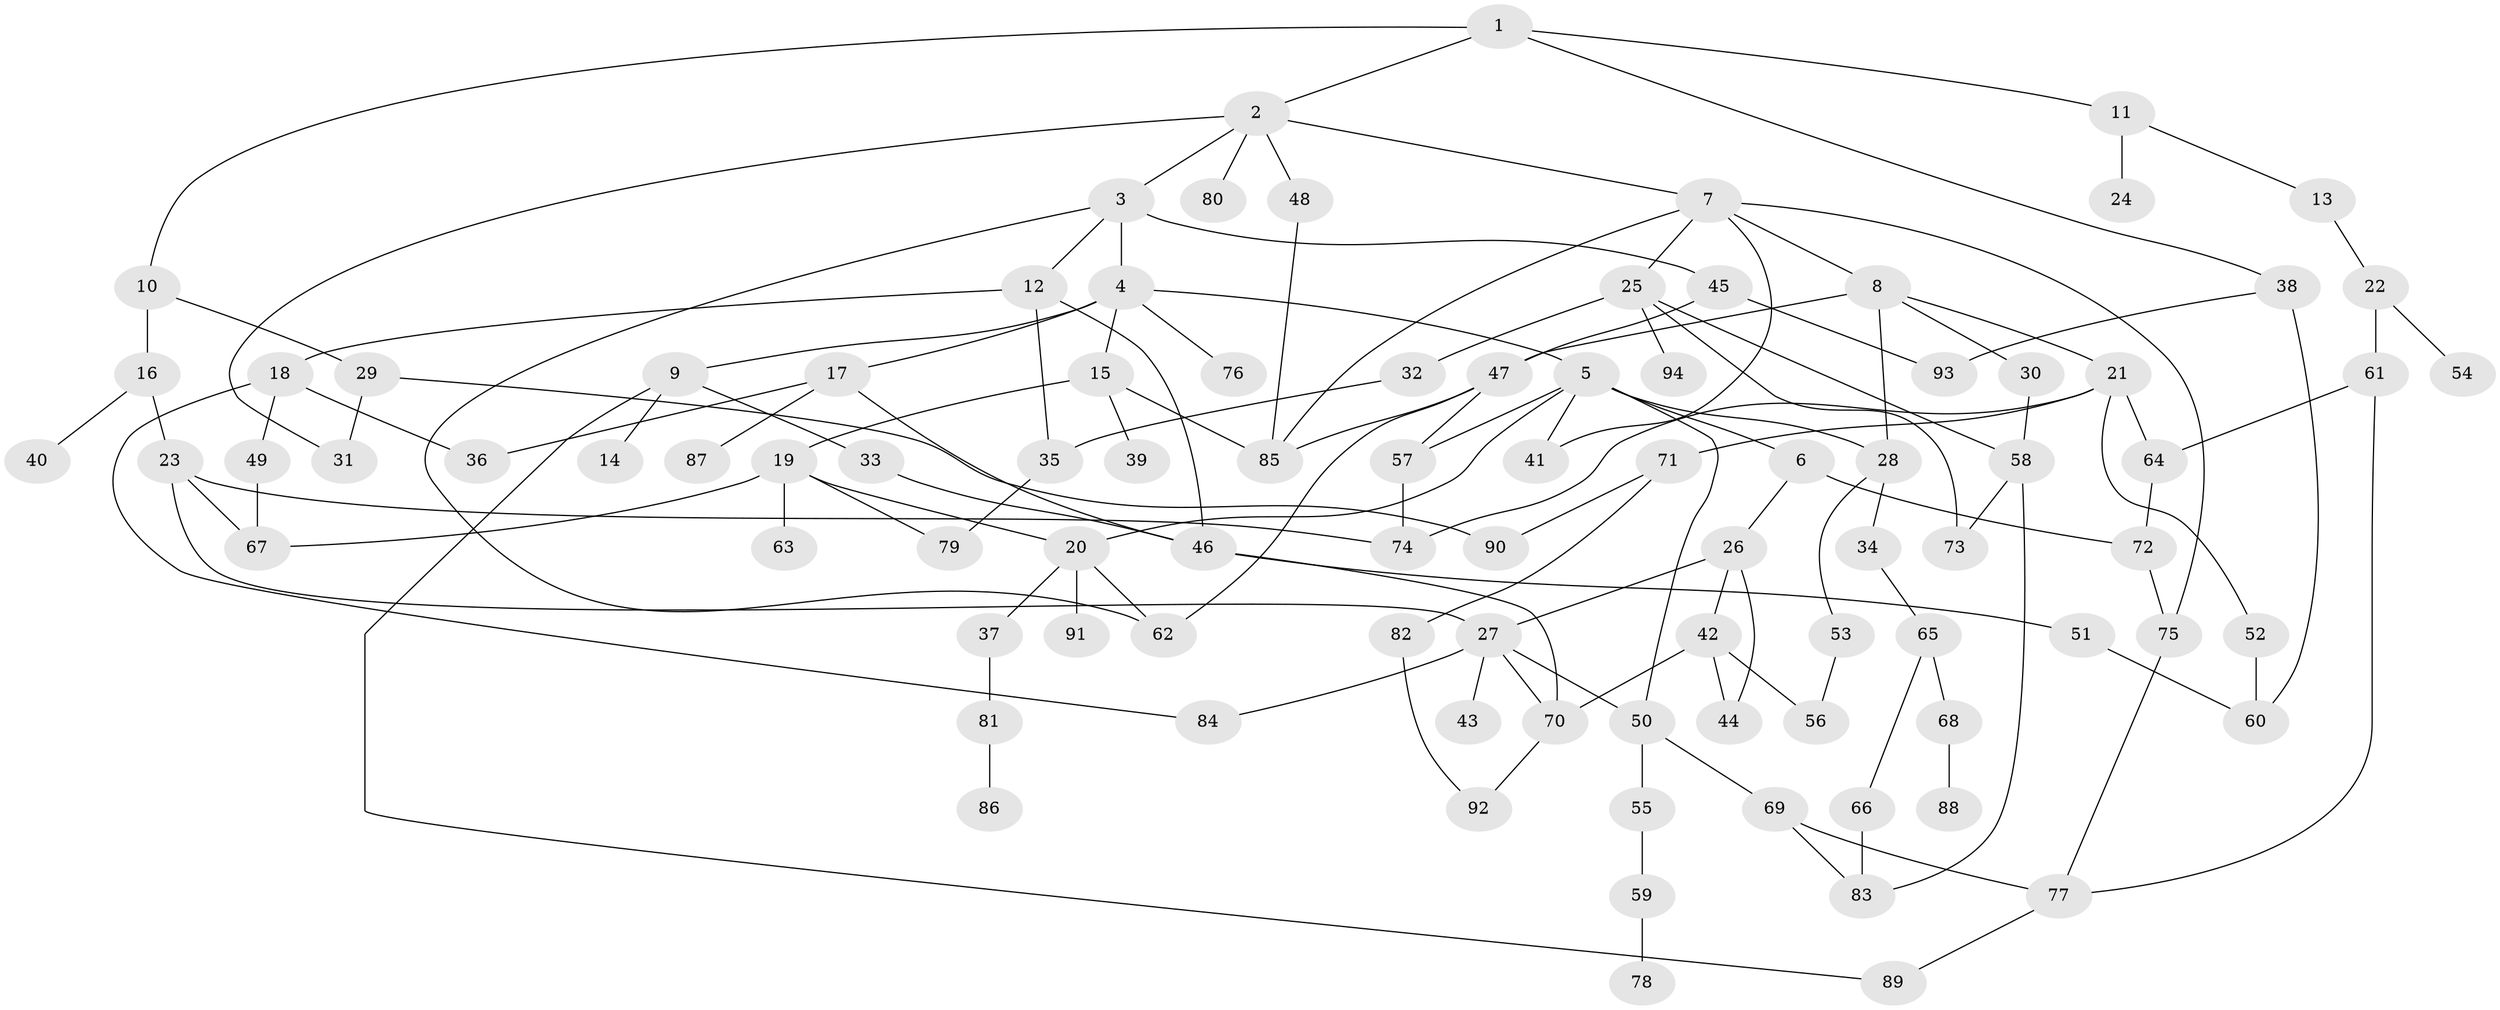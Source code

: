 // coarse degree distribution, {4: 0.16923076923076924, 9: 0.03076923076923077, 8: 0.03076923076923077, 7: 0.015384615384615385, 5: 0.06153846153846154, 3: 0.16923076923076924, 2: 0.27692307692307694, 6: 0.06153846153846154, 1: 0.18461538461538463}
// Generated by graph-tools (version 1.1) at 2025/51/02/27/25 19:51:37]
// undirected, 94 vertices, 135 edges
graph export_dot {
graph [start="1"]
  node [color=gray90,style=filled];
  1;
  2;
  3;
  4;
  5;
  6;
  7;
  8;
  9;
  10;
  11;
  12;
  13;
  14;
  15;
  16;
  17;
  18;
  19;
  20;
  21;
  22;
  23;
  24;
  25;
  26;
  27;
  28;
  29;
  30;
  31;
  32;
  33;
  34;
  35;
  36;
  37;
  38;
  39;
  40;
  41;
  42;
  43;
  44;
  45;
  46;
  47;
  48;
  49;
  50;
  51;
  52;
  53;
  54;
  55;
  56;
  57;
  58;
  59;
  60;
  61;
  62;
  63;
  64;
  65;
  66;
  67;
  68;
  69;
  70;
  71;
  72;
  73;
  74;
  75;
  76;
  77;
  78;
  79;
  80;
  81;
  82;
  83;
  84;
  85;
  86;
  87;
  88;
  89;
  90;
  91;
  92;
  93;
  94;
  1 -- 2;
  1 -- 10;
  1 -- 11;
  1 -- 38;
  2 -- 3;
  2 -- 7;
  2 -- 31;
  2 -- 48;
  2 -- 80;
  3 -- 4;
  3 -- 12;
  3 -- 45;
  3 -- 62;
  4 -- 5;
  4 -- 9;
  4 -- 15;
  4 -- 17;
  4 -- 76;
  5 -- 6;
  5 -- 41;
  5 -- 50;
  5 -- 57;
  5 -- 28;
  5 -- 20;
  6 -- 26;
  6 -- 72;
  7 -- 8;
  7 -- 25;
  7 -- 85;
  7 -- 41;
  7 -- 75;
  8 -- 21;
  8 -- 28;
  8 -- 30;
  8 -- 47;
  9 -- 14;
  9 -- 33;
  9 -- 89;
  10 -- 16;
  10 -- 29;
  11 -- 13;
  11 -- 24;
  12 -- 18;
  12 -- 35;
  12 -- 46;
  13 -- 22;
  15 -- 19;
  15 -- 39;
  15 -- 85;
  16 -- 23;
  16 -- 40;
  17 -- 87;
  17 -- 46;
  17 -- 36;
  18 -- 36;
  18 -- 49;
  18 -- 84;
  19 -- 20;
  19 -- 63;
  19 -- 79;
  19 -- 67;
  20 -- 37;
  20 -- 91;
  20 -- 62;
  21 -- 52;
  21 -- 64;
  21 -- 71;
  21 -- 74;
  22 -- 54;
  22 -- 61;
  23 -- 27;
  23 -- 74;
  23 -- 67;
  25 -- 32;
  25 -- 58;
  25 -- 73;
  25 -- 94;
  26 -- 42;
  26 -- 27;
  26 -- 44;
  27 -- 43;
  27 -- 84;
  27 -- 70;
  27 -- 50;
  28 -- 34;
  28 -- 53;
  29 -- 31;
  29 -- 90;
  30 -- 58;
  32 -- 35;
  33 -- 46;
  34 -- 65;
  35 -- 79;
  37 -- 81;
  38 -- 93;
  38 -- 60;
  42 -- 44;
  42 -- 70;
  42 -- 56;
  45 -- 47;
  45 -- 93;
  46 -- 51;
  46 -- 70;
  47 -- 57;
  47 -- 62;
  47 -- 85;
  48 -- 85;
  49 -- 67;
  50 -- 55;
  50 -- 69;
  51 -- 60;
  52 -- 60;
  53 -- 56;
  55 -- 59;
  57 -- 74;
  58 -- 83;
  58 -- 73;
  59 -- 78;
  61 -- 77;
  61 -- 64;
  64 -- 72;
  65 -- 66;
  65 -- 68;
  66 -- 83;
  68 -- 88;
  69 -- 83;
  69 -- 77;
  70 -- 92;
  71 -- 82;
  71 -- 90;
  72 -- 75;
  75 -- 77;
  77 -- 89;
  81 -- 86;
  82 -- 92;
}
